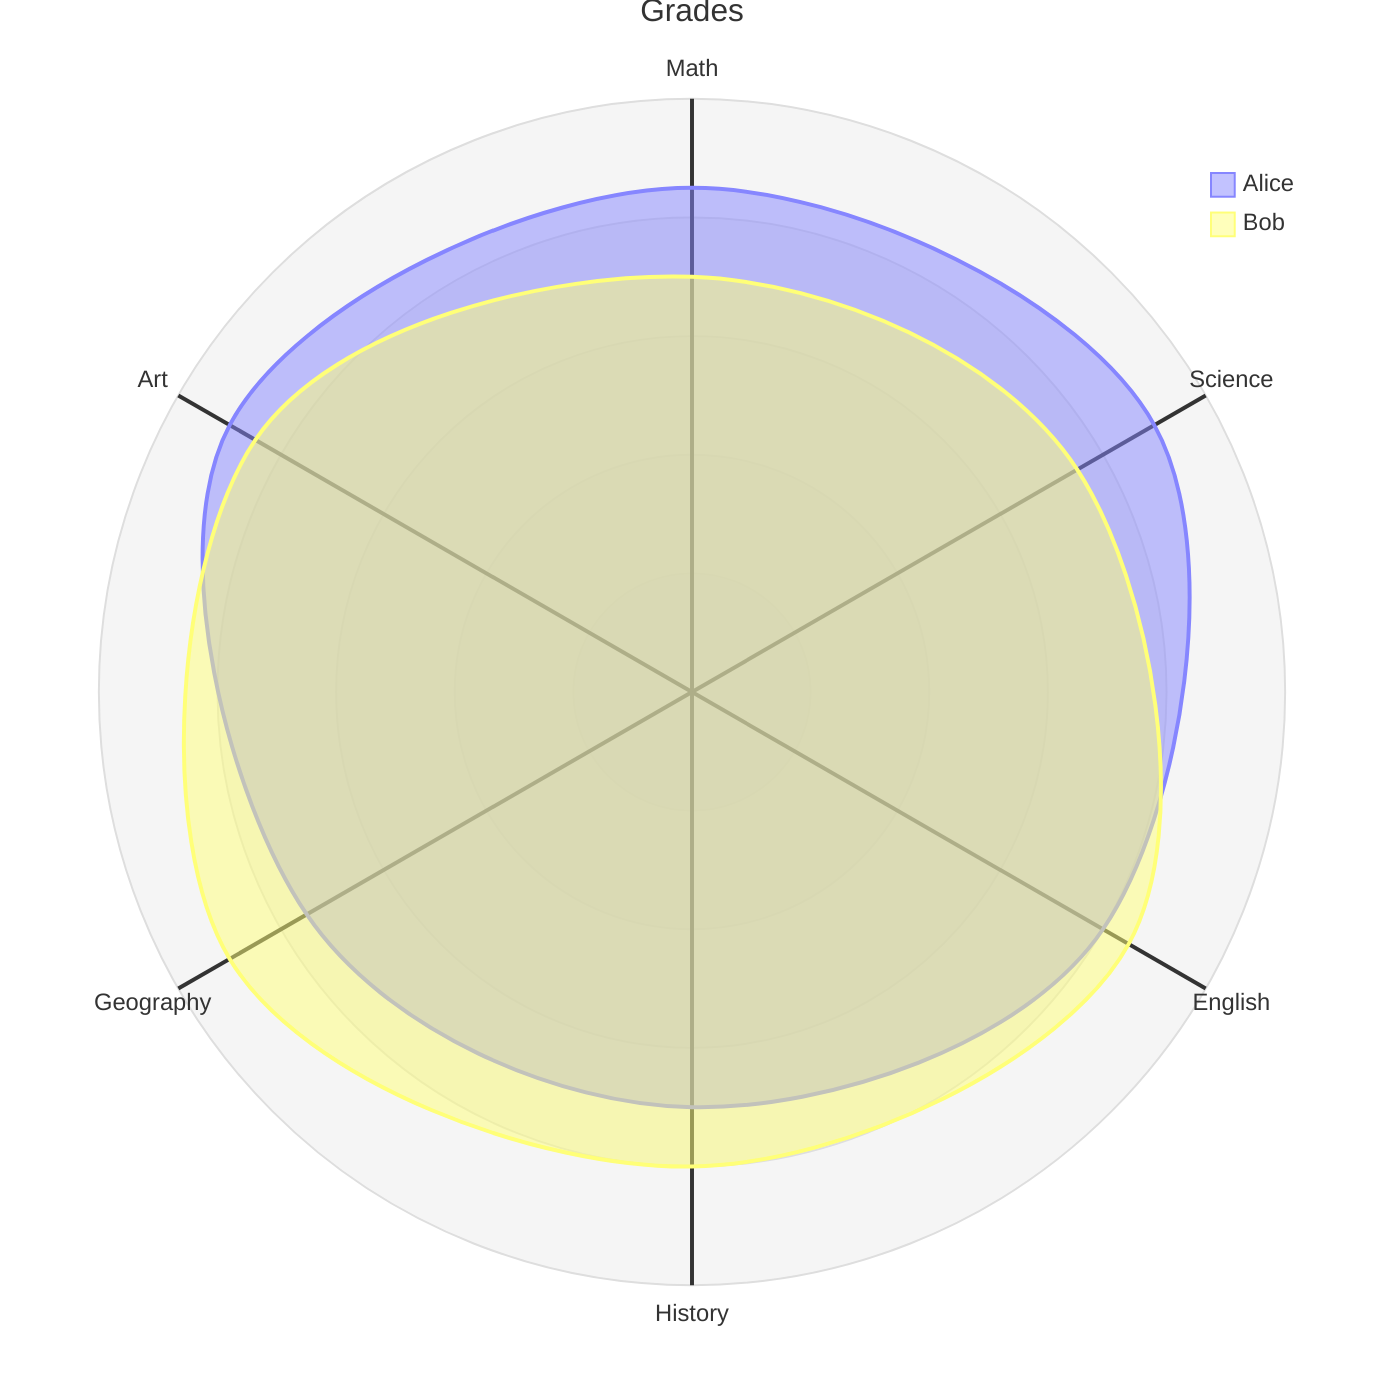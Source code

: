 ---
title: "Grades"
---
radar-beta
  axis m["Math"], s["Science"], e["English"]
  axis h["History"], g["Geography"], a["Art"]
  curve a["Alice"]{85, 90, 80, 70, 75, 90}
  curve b["Bob"]{70, 75, 85, 80, 90, 85}

  max 100
  min 0